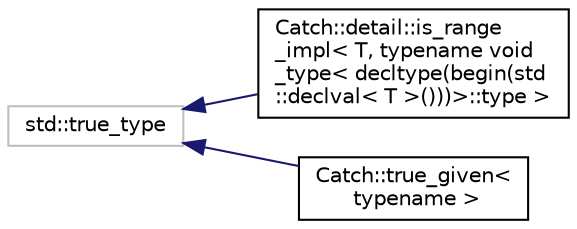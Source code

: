 digraph "Graphical Class Hierarchy"
{
 // LATEX_PDF_SIZE
  edge [fontname="Helvetica",fontsize="10",labelfontname="Helvetica",labelfontsize="10"];
  node [fontname="Helvetica",fontsize="10",shape=record];
  rankdir="LR";
  Node0 [label="std::true_type",height=0.2,width=0.4,color="grey75", fillcolor="white", style="filled",tooltip=" "];
  Node0 -> Node1 [dir="back",color="midnightblue",fontsize="10",style="solid",fontname="Helvetica"];
  Node1 [label="Catch::detail::is_range\l_impl\< T, typename void\l_type\< decltype(begin(std\l::declval\< T \>()))\>::type \>",height=0.2,width=0.4,color="black", fillcolor="white", style="filled",URL="$structCatch_1_1detail_1_1is__range__impl_3_01T_00_01typename_01void__type_3_01decltype_07begin_0efe009a05f00a00c1e4e06989d122a22.html",tooltip=" "];
  Node0 -> Node2 [dir="back",color="midnightblue",fontsize="10",style="solid",fontname="Helvetica"];
  Node2 [label="Catch::true_given\<\l typename \>",height=0.2,width=0.4,color="black", fillcolor="white", style="filled",URL="$structCatch_1_1true__given.html",tooltip=" "];
}
